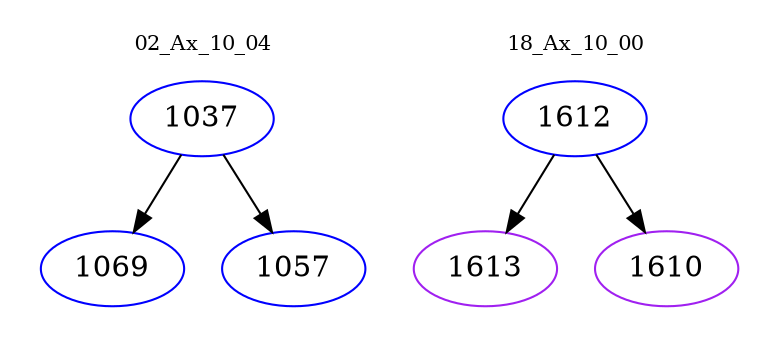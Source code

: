 digraph{
subgraph cluster_0 {
color = white
label = "02_Ax_10_04";
fontsize=10;
T0_1037 [label="1037", color="blue"]
T0_1037 -> T0_1069 [color="black"]
T0_1069 [label="1069", color="blue"]
T0_1037 -> T0_1057 [color="black"]
T0_1057 [label="1057", color="blue"]
}
subgraph cluster_1 {
color = white
label = "18_Ax_10_00";
fontsize=10;
T1_1612 [label="1612", color="blue"]
T1_1612 -> T1_1613 [color="black"]
T1_1613 [label="1613", color="purple"]
T1_1612 -> T1_1610 [color="black"]
T1_1610 [label="1610", color="purple"]
}
}

